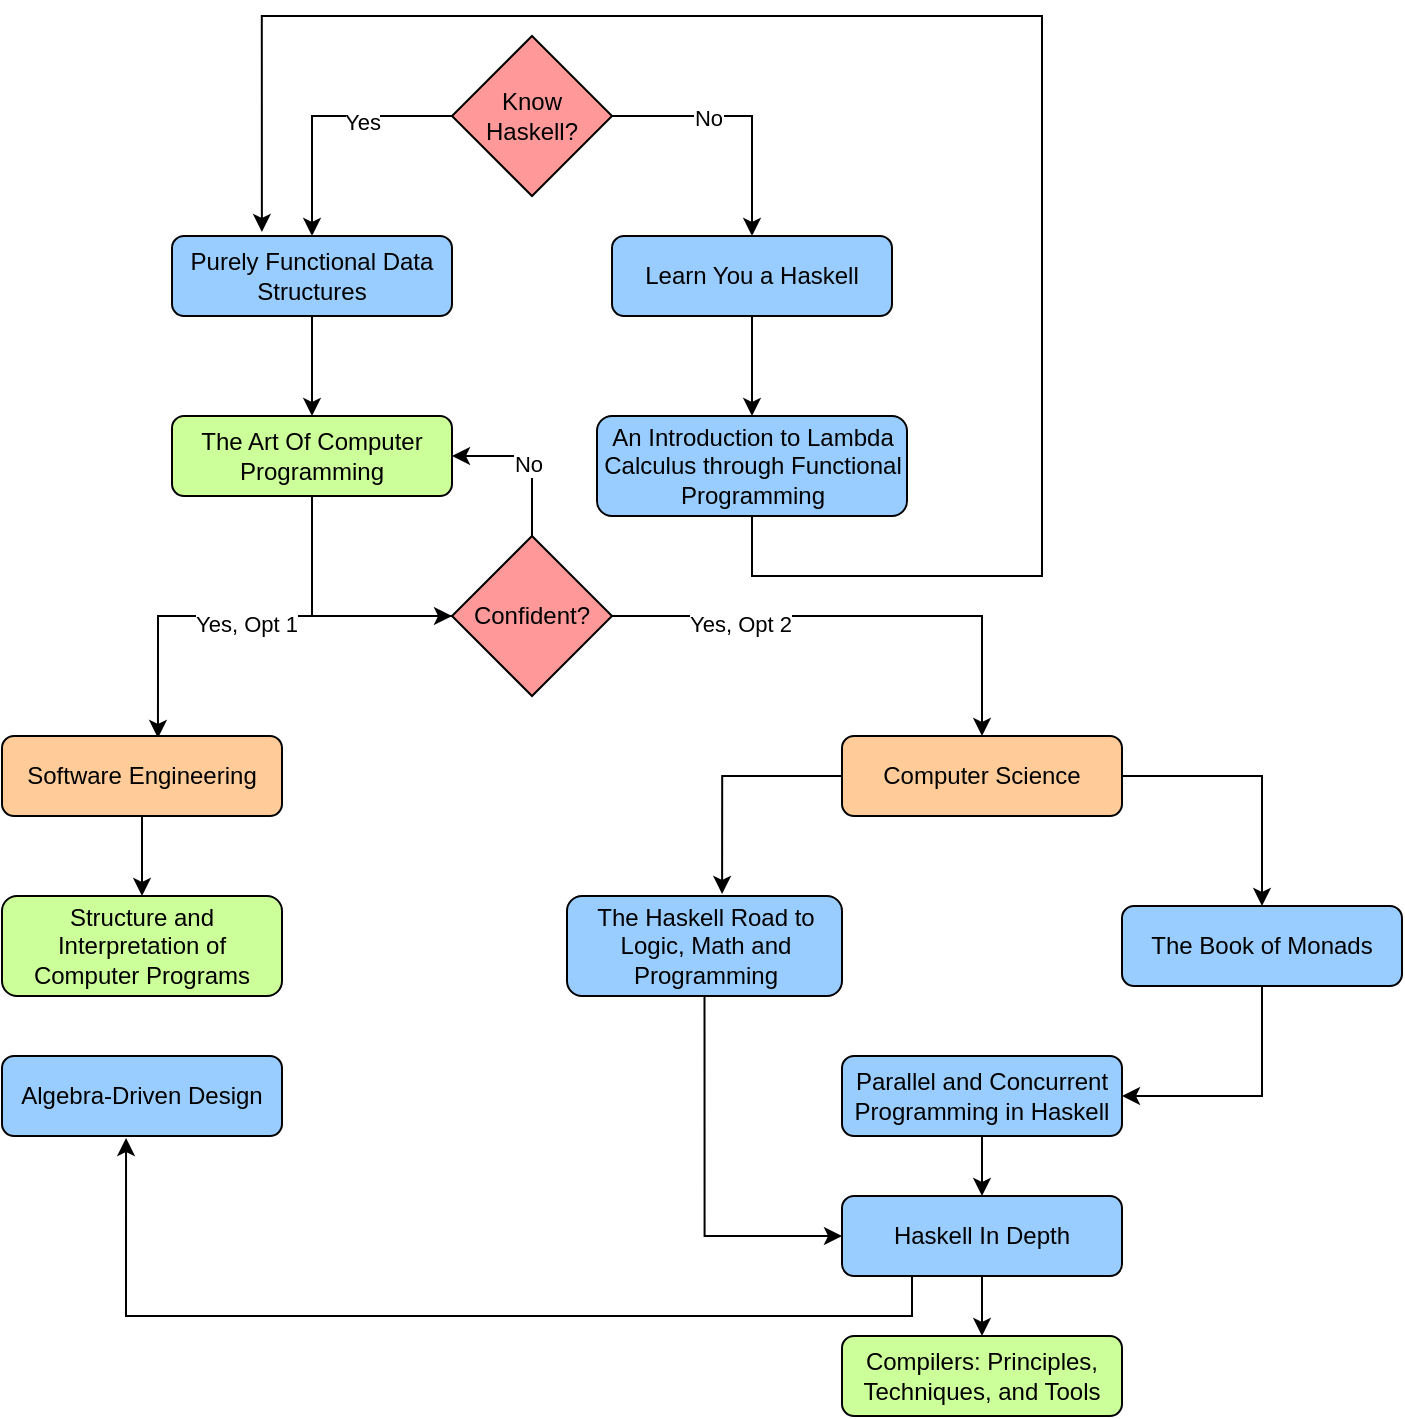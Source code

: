 <mxfile version="17.1.3" type="github"><diagram id="66MhKsm92HfvM-QHQX7i" name="Page-1"><mxGraphModel dx="1621" dy="747" grid="1" gridSize="10" guides="1" tooltips="1" connect="1" arrows="1" fold="1" page="1" pageScale="1" pageWidth="850" pageHeight="1100" math="0" shadow="0"><root><mxCell id="0"/><mxCell id="1" parent="0"/><mxCell id="ehSIUehwhr6paIZZ0BVh-21" style="edgeStyle=orthogonalEdgeStyle;rounded=0;orthogonalLoop=1;jettySize=auto;html=1;exitX=0;exitY=0.5;exitDx=0;exitDy=0;entryX=0.5;entryY=0;entryDx=0;entryDy=0;" edge="1" parent="1" source="ehSIUehwhr6paIZZ0BVh-1" target="ehSIUehwhr6paIZZ0BVh-2"><mxGeometry relative="1" as="geometry"/></mxCell><mxCell id="ehSIUehwhr6paIZZ0BVh-23" value="Yes" style="edgeLabel;html=1;align=center;verticalAlign=middle;resizable=0;points=[];" vertex="1" connectable="0" parent="ehSIUehwhr6paIZZ0BVh-21"><mxGeometry x="-0.308" y="3" relative="1" as="geometry"><mxPoint as="offset"/></mxGeometry></mxCell><mxCell id="ehSIUehwhr6paIZZ0BVh-22" style="edgeStyle=orthogonalEdgeStyle;rounded=0;orthogonalLoop=1;jettySize=auto;html=1;exitX=1;exitY=0.5;exitDx=0;exitDy=0;entryX=0.5;entryY=0;entryDx=0;entryDy=0;" edge="1" parent="1" source="ehSIUehwhr6paIZZ0BVh-1" target="ehSIUehwhr6paIZZ0BVh-5"><mxGeometry relative="1" as="geometry"/></mxCell><mxCell id="ehSIUehwhr6paIZZ0BVh-26" value="No" style="edgeLabel;html=1;align=center;verticalAlign=middle;resizable=0;points=[];" vertex="1" connectable="0" parent="ehSIUehwhr6paIZZ0BVh-22"><mxGeometry x="-0.262" y="-1" relative="1" as="geometry"><mxPoint as="offset"/></mxGeometry></mxCell><mxCell id="ehSIUehwhr6paIZZ0BVh-1" value="Know Haskell?" style="rhombus;whiteSpace=wrap;html=1;fillColor=#FF9999;" vertex="1" parent="1"><mxGeometry x="805" y="20" width="80" height="80" as="geometry"/></mxCell><mxCell id="ehSIUehwhr6paIZZ0BVh-27" style="edgeStyle=orthogonalEdgeStyle;rounded=0;orthogonalLoop=1;jettySize=auto;html=1;exitX=0.5;exitY=1;exitDx=0;exitDy=0;entryX=0.5;entryY=0;entryDx=0;entryDy=0;" edge="1" parent="1" source="ehSIUehwhr6paIZZ0BVh-2" target="ehSIUehwhr6paIZZ0BVh-6"><mxGeometry relative="1" as="geometry"/></mxCell><mxCell id="ehSIUehwhr6paIZZ0BVh-2" value="Purely Functional Data Structures" style="rounded=1;whiteSpace=wrap;html=1;fillColor=#99CCFF;" vertex="1" parent="1"><mxGeometry x="665" y="120" width="140" height="40" as="geometry"/></mxCell><mxCell id="ehSIUehwhr6paIZZ0BVh-31" style="edgeStyle=orthogonalEdgeStyle;rounded=0;orthogonalLoop=1;jettySize=auto;html=1;exitX=0.5;exitY=1;exitDx=0;exitDy=0;entryX=0.321;entryY=-0.05;entryDx=0;entryDy=0;entryPerimeter=0;" edge="1" parent="1" source="ehSIUehwhr6paIZZ0BVh-4" target="ehSIUehwhr6paIZZ0BVh-2"><mxGeometry relative="1" as="geometry"><Array as="points"><mxPoint x="955" y="290"/><mxPoint x="1100" y="290"/><mxPoint x="1100" y="10"/><mxPoint x="710" y="10"/></Array></mxGeometry></mxCell><mxCell id="ehSIUehwhr6paIZZ0BVh-4" value="An Introduction to Lambda Calculus through Functional Programming " style="rounded=1;whiteSpace=wrap;html=1;fillColor=#99CCFF;" vertex="1" parent="1"><mxGeometry x="877.5" y="210" width="155" height="50" as="geometry"/></mxCell><mxCell id="ehSIUehwhr6paIZZ0BVh-28" style="edgeStyle=orthogonalEdgeStyle;rounded=0;orthogonalLoop=1;jettySize=auto;html=1;exitX=0.5;exitY=1;exitDx=0;exitDy=0;entryX=0.5;entryY=0;entryDx=0;entryDy=0;" edge="1" parent="1" source="ehSIUehwhr6paIZZ0BVh-5" target="ehSIUehwhr6paIZZ0BVh-4"><mxGeometry relative="1" as="geometry"/></mxCell><mxCell id="ehSIUehwhr6paIZZ0BVh-5" value="Learn You a Haskell" style="rounded=1;whiteSpace=wrap;html=1;fillColor=#99CCFF;" vertex="1" parent="1"><mxGeometry x="885" y="120" width="140" height="40" as="geometry"/></mxCell><mxCell id="ehSIUehwhr6paIZZ0BVh-29" style="edgeStyle=orthogonalEdgeStyle;rounded=0;orthogonalLoop=1;jettySize=auto;html=1;exitX=0.5;exitY=1;exitDx=0;exitDy=0;entryX=0;entryY=0.5;entryDx=0;entryDy=0;" edge="1" parent="1" source="ehSIUehwhr6paIZZ0BVh-6" target="ehSIUehwhr6paIZZ0BVh-7"><mxGeometry relative="1" as="geometry"/></mxCell><mxCell id="ehSIUehwhr6paIZZ0BVh-6" value="The Art Of Computer Programming" style="rounded=1;whiteSpace=wrap;html=1;fillColor=#CCFF99;" vertex="1" parent="1"><mxGeometry x="665" y="210" width="140" height="40" as="geometry"/></mxCell><mxCell id="ehSIUehwhr6paIZZ0BVh-32" style="edgeStyle=orthogonalEdgeStyle;rounded=0;orthogonalLoop=1;jettySize=auto;html=1;exitX=0;exitY=0.5;exitDx=0;exitDy=0;entryX=0.557;entryY=0.025;entryDx=0;entryDy=0;entryPerimeter=0;" edge="1" parent="1" source="ehSIUehwhr6paIZZ0BVh-7" target="ehSIUehwhr6paIZZ0BVh-10"><mxGeometry relative="1" as="geometry"/></mxCell><mxCell id="ehSIUehwhr6paIZZ0BVh-34" value="Yes, Opt 1" style="edgeLabel;html=1;align=center;verticalAlign=middle;resizable=0;points=[];" vertex="1" connectable="0" parent="ehSIUehwhr6paIZZ0BVh-32"><mxGeometry x="-0.01" y="4" relative="1" as="geometry"><mxPoint as="offset"/></mxGeometry></mxCell><mxCell id="ehSIUehwhr6paIZZ0BVh-33" style="edgeStyle=orthogonalEdgeStyle;rounded=0;orthogonalLoop=1;jettySize=auto;html=1;exitX=1;exitY=0.5;exitDx=0;exitDy=0;entryX=0.5;entryY=0;entryDx=0;entryDy=0;" edge="1" parent="1" source="ehSIUehwhr6paIZZ0BVh-7" target="ehSIUehwhr6paIZZ0BVh-11"><mxGeometry relative="1" as="geometry"/></mxCell><mxCell id="ehSIUehwhr6paIZZ0BVh-35" value="Yes, Opt 2" style="edgeLabel;html=1;align=center;verticalAlign=middle;resizable=0;points=[];" vertex="1" connectable="0" parent="ehSIUehwhr6paIZZ0BVh-33"><mxGeometry x="-0.478" y="-4" relative="1" as="geometry"><mxPoint as="offset"/></mxGeometry></mxCell><mxCell id="ehSIUehwhr6paIZZ0BVh-36" style="edgeStyle=orthogonalEdgeStyle;rounded=0;orthogonalLoop=1;jettySize=auto;html=1;exitX=0.5;exitY=0;exitDx=0;exitDy=0;entryX=1;entryY=0.5;entryDx=0;entryDy=0;" edge="1" parent="1" source="ehSIUehwhr6paIZZ0BVh-7" target="ehSIUehwhr6paIZZ0BVh-6"><mxGeometry relative="1" as="geometry"><Array as="points"><mxPoint x="845" y="230"/></Array></mxGeometry></mxCell><mxCell id="ehSIUehwhr6paIZZ0BVh-40" value="No" style="edgeLabel;html=1;align=center;verticalAlign=middle;resizable=0;points=[];" vertex="1" connectable="0" parent="ehSIUehwhr6paIZZ0BVh-36"><mxGeometry x="-0.1" y="2" relative="1" as="geometry"><mxPoint as="offset"/></mxGeometry></mxCell><mxCell id="ehSIUehwhr6paIZZ0BVh-7" value="Confident?" style="rhombus;whiteSpace=wrap;html=1;fillColor=#FF9999;" vertex="1" parent="1"><mxGeometry x="805" y="270" width="80" height="80" as="geometry"/></mxCell><mxCell id="ehSIUehwhr6paIZZ0BVh-41" style="edgeStyle=orthogonalEdgeStyle;rounded=0;orthogonalLoop=1;jettySize=auto;html=1;exitX=0.5;exitY=1;exitDx=0;exitDy=0;entryX=0.5;entryY=0;entryDx=0;entryDy=0;" edge="1" parent="1" source="ehSIUehwhr6paIZZ0BVh-10" target="ehSIUehwhr6paIZZ0BVh-14"><mxGeometry relative="1" as="geometry"/></mxCell><mxCell id="ehSIUehwhr6paIZZ0BVh-10" value="Software Engineering" style="rounded=1;whiteSpace=wrap;html=1;fillColor=#FFCC99;" vertex="1" parent="1"><mxGeometry x="580" y="370" width="140" height="40" as="geometry"/></mxCell><mxCell id="ehSIUehwhr6paIZZ0BVh-42" style="edgeStyle=orthogonalEdgeStyle;rounded=0;orthogonalLoop=1;jettySize=auto;html=1;exitX=0;exitY=0.5;exitDx=0;exitDy=0;entryX=0.564;entryY=-0.02;entryDx=0;entryDy=0;entryPerimeter=0;" edge="1" parent="1" source="ehSIUehwhr6paIZZ0BVh-11" target="ehSIUehwhr6paIZZ0BVh-12"><mxGeometry relative="1" as="geometry"/></mxCell><mxCell id="ehSIUehwhr6paIZZ0BVh-43" style="edgeStyle=orthogonalEdgeStyle;rounded=0;orthogonalLoop=1;jettySize=auto;html=1;exitX=1;exitY=0.5;exitDx=0;exitDy=0;entryX=0.5;entryY=0;entryDx=0;entryDy=0;" edge="1" parent="1" source="ehSIUehwhr6paIZZ0BVh-11" target="ehSIUehwhr6paIZZ0BVh-17"><mxGeometry relative="1" as="geometry"/></mxCell><mxCell id="ehSIUehwhr6paIZZ0BVh-11" value="Computer Science" style="rounded=1;whiteSpace=wrap;html=1;fillColor=#FFCC99;" vertex="1" parent="1"><mxGeometry x="1000" y="370" width="140" height="40" as="geometry"/></mxCell><mxCell id="ehSIUehwhr6paIZZ0BVh-47" style="edgeStyle=orthogonalEdgeStyle;rounded=0;orthogonalLoop=1;jettySize=auto;html=1;exitX=0.5;exitY=1;exitDx=0;exitDy=0;entryX=0;entryY=0.5;entryDx=0;entryDy=0;" edge="1" parent="1" source="ehSIUehwhr6paIZZ0BVh-12" target="ehSIUehwhr6paIZZ0BVh-18"><mxGeometry relative="1" as="geometry"/></mxCell><mxCell id="ehSIUehwhr6paIZZ0BVh-12" value="The Haskell Road to Logic, Math and Programming" style="rounded=1;whiteSpace=wrap;html=1;fillColor=#99CCFF;" vertex="1" parent="1"><mxGeometry x="862.5" y="450" width="137.5" height="50" as="geometry"/></mxCell><mxCell id="ehSIUehwhr6paIZZ0BVh-13" value="Algebra-Driven Design" style="rounded=1;whiteSpace=wrap;html=1;fillColor=#99CCFF;" vertex="1" parent="1"><mxGeometry x="580" y="530" width="140" height="40" as="geometry"/></mxCell><mxCell id="ehSIUehwhr6paIZZ0BVh-14" value="Structure and Interpretation of Computer Programs" style="rounded=1;whiteSpace=wrap;html=1;fillColor=#CCFF99;" vertex="1" parent="1"><mxGeometry x="580" y="450" width="140" height="50" as="geometry"/></mxCell><mxCell id="ehSIUehwhr6paIZZ0BVh-49" style="edgeStyle=orthogonalEdgeStyle;rounded=0;orthogonalLoop=1;jettySize=auto;html=1;exitX=0.5;exitY=1;exitDx=0;exitDy=0;entryX=0.5;entryY=0;entryDx=0;entryDy=0;" edge="1" parent="1" source="ehSIUehwhr6paIZZ0BVh-15" target="ehSIUehwhr6paIZZ0BVh-18"><mxGeometry relative="1" as="geometry"/></mxCell><mxCell id="ehSIUehwhr6paIZZ0BVh-15" value="Parallel and Concurrent Programming in Haskell" style="rounded=1;whiteSpace=wrap;html=1;fillColor=#99CCFF;" vertex="1" parent="1"><mxGeometry x="1000" y="530" width="140" height="40" as="geometry"/></mxCell><mxCell id="ehSIUehwhr6paIZZ0BVh-16" value="Compilers: Principles, Techniques, and Tools" style="rounded=1;whiteSpace=wrap;html=1;fillColor=#CCFF99;" vertex="1" parent="1"><mxGeometry x="1000" y="670" width="140" height="40" as="geometry"/></mxCell><mxCell id="ehSIUehwhr6paIZZ0BVh-46" style="edgeStyle=orthogonalEdgeStyle;rounded=0;orthogonalLoop=1;jettySize=auto;html=1;exitX=0.5;exitY=1;exitDx=0;exitDy=0;entryX=1;entryY=0.5;entryDx=0;entryDy=0;" edge="1" parent="1" source="ehSIUehwhr6paIZZ0BVh-17" target="ehSIUehwhr6paIZZ0BVh-15"><mxGeometry relative="1" as="geometry"/></mxCell><mxCell id="ehSIUehwhr6paIZZ0BVh-17" value="The Book of Monads" style="rounded=1;whiteSpace=wrap;html=1;fillColor=#99CCFF;" vertex="1" parent="1"><mxGeometry x="1140" y="455" width="140" height="40" as="geometry"/></mxCell><mxCell id="ehSIUehwhr6paIZZ0BVh-50" style="edgeStyle=orthogonalEdgeStyle;rounded=0;orthogonalLoop=1;jettySize=auto;html=1;exitX=0.5;exitY=1;exitDx=0;exitDy=0;entryX=0.5;entryY=0;entryDx=0;entryDy=0;" edge="1" parent="1" source="ehSIUehwhr6paIZZ0BVh-18" target="ehSIUehwhr6paIZZ0BVh-16"><mxGeometry relative="1" as="geometry"/></mxCell><mxCell id="ehSIUehwhr6paIZZ0BVh-51" style="edgeStyle=orthogonalEdgeStyle;rounded=0;orthogonalLoop=1;jettySize=auto;html=1;exitX=0.25;exitY=1;exitDx=0;exitDy=0;entryX=0.443;entryY=1.025;entryDx=0;entryDy=0;entryPerimeter=0;" edge="1" parent="1" source="ehSIUehwhr6paIZZ0BVh-18" target="ehSIUehwhr6paIZZ0BVh-13"><mxGeometry relative="1" as="geometry"/></mxCell><mxCell id="ehSIUehwhr6paIZZ0BVh-18" value="Haskell In Depth" style="rounded=1;whiteSpace=wrap;html=1;fillColor=#99CCFF;" vertex="1" parent="1"><mxGeometry x="1000" y="600" width="140" height="40" as="geometry"/></mxCell></root></mxGraphModel></diagram></mxfile>